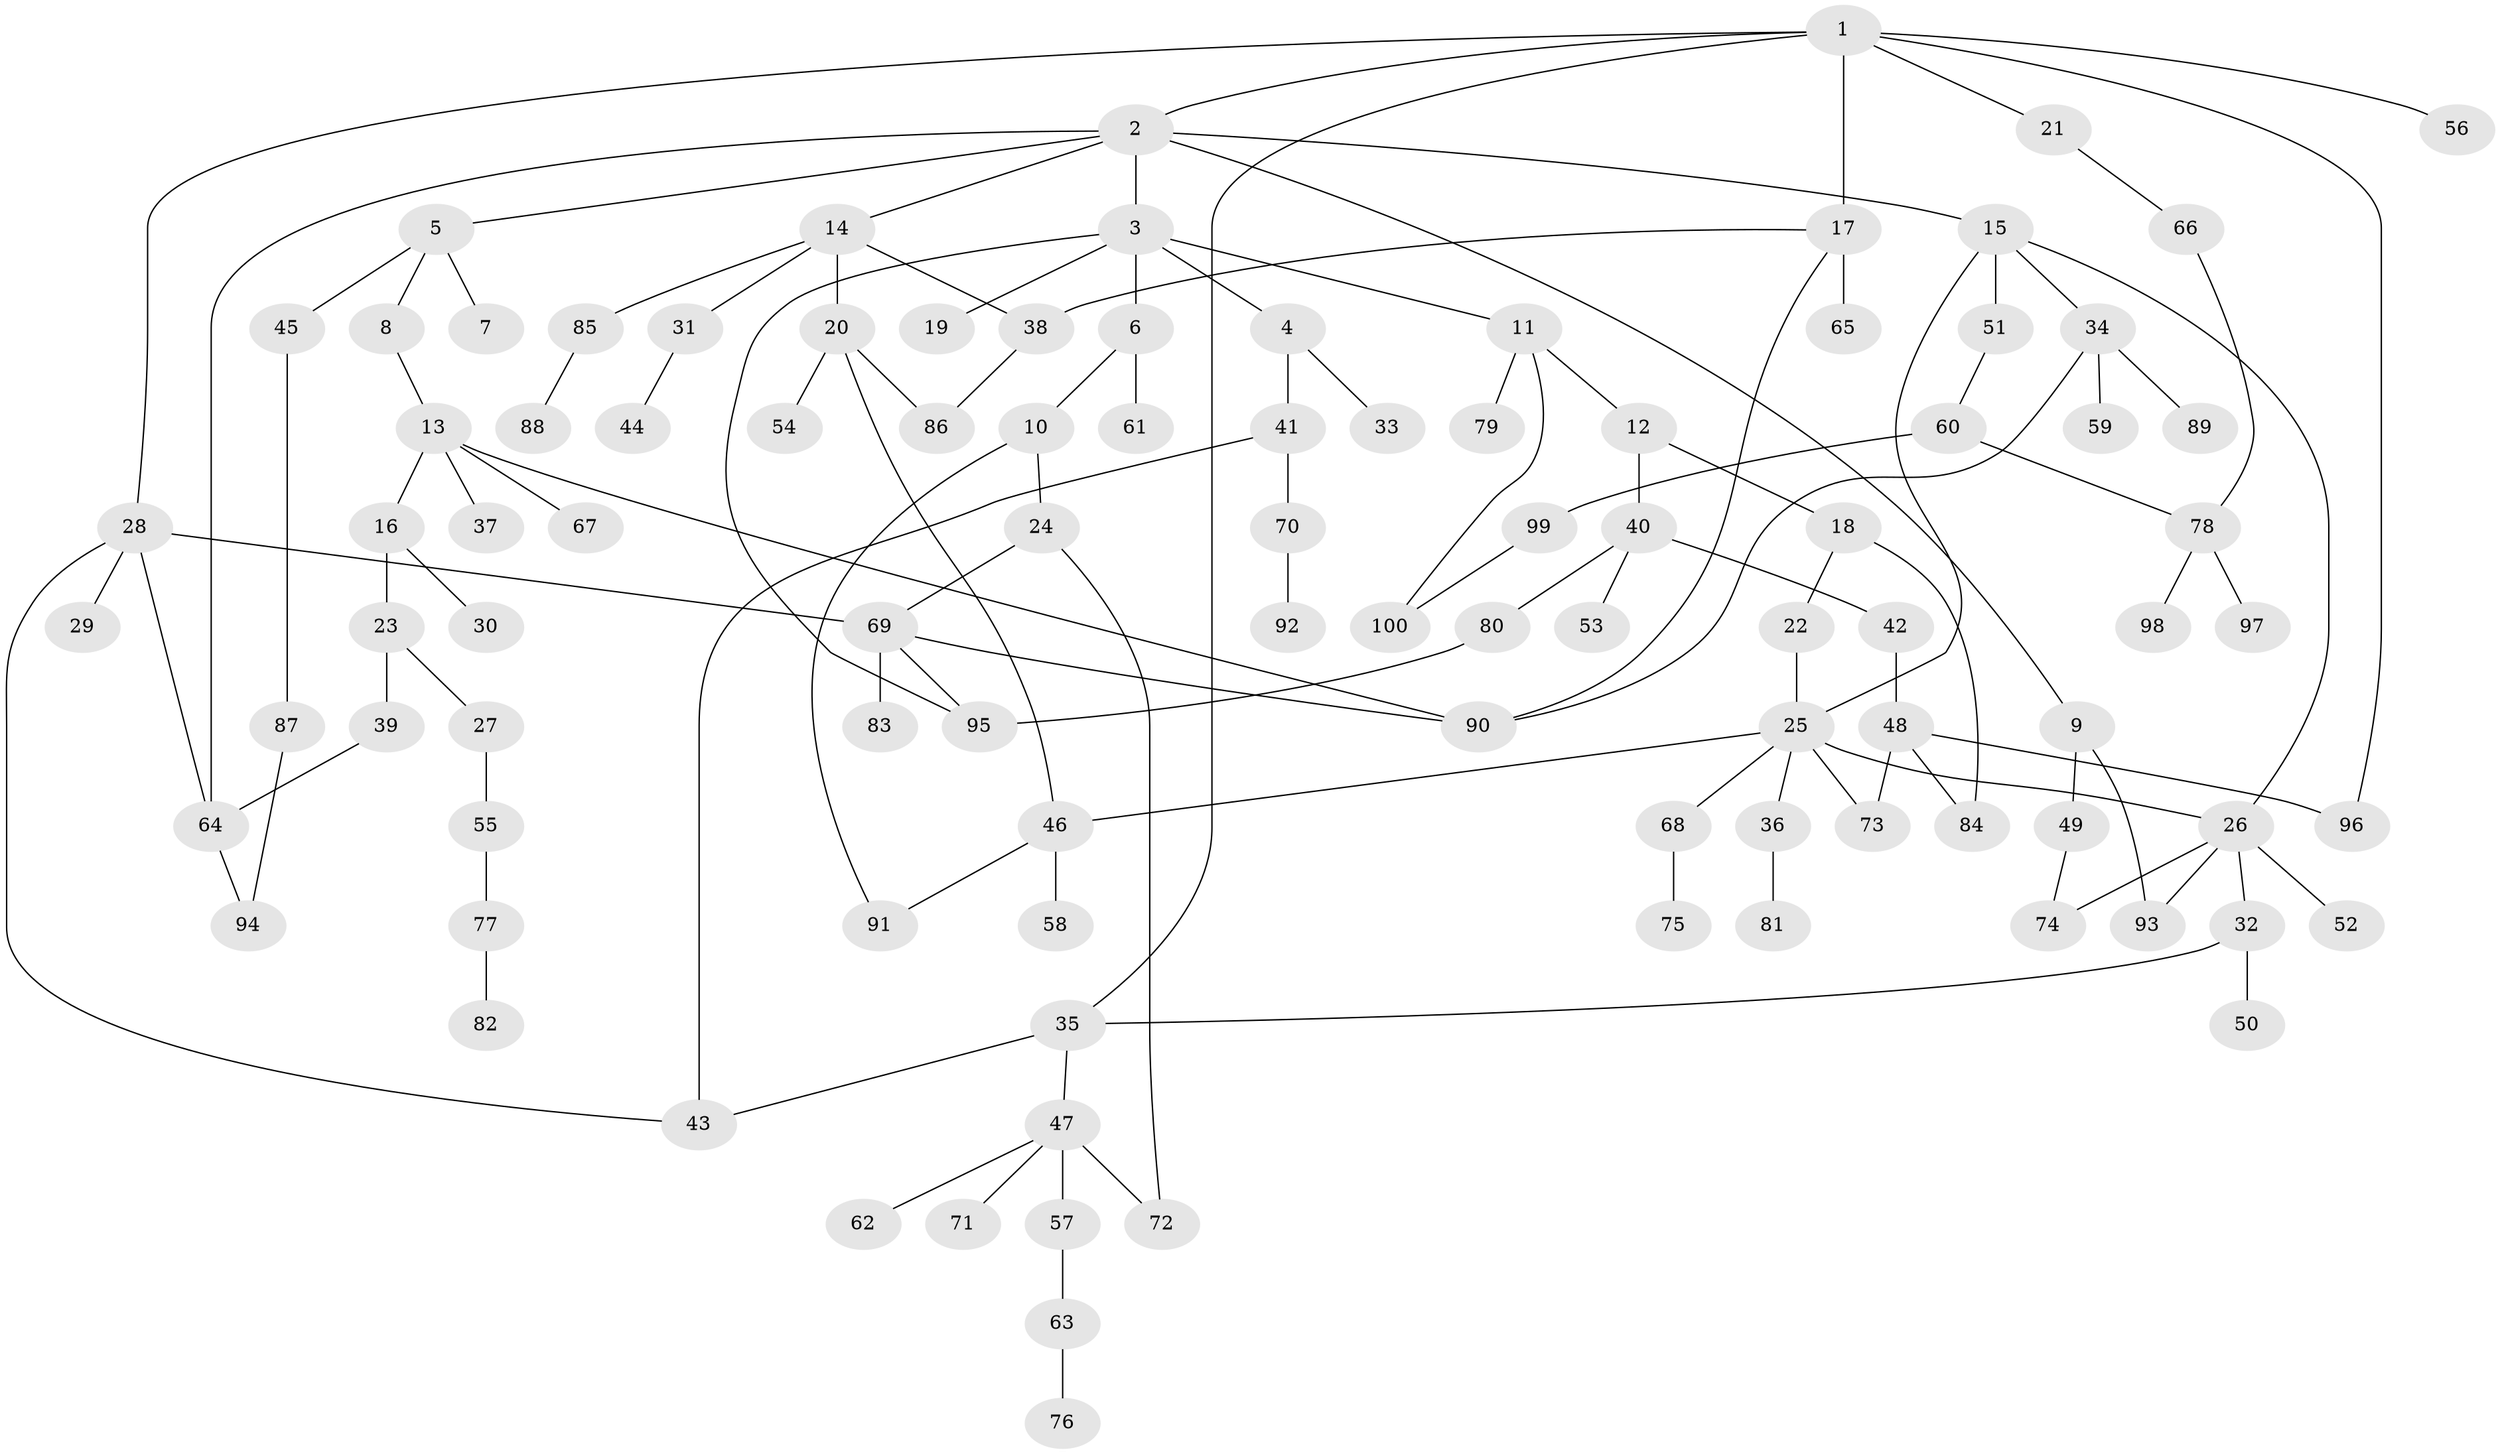 // Generated by graph-tools (version 1.1) at 2025/38/02/21/25 10:38:51]
// undirected, 100 vertices, 125 edges
graph export_dot {
graph [start="1"]
  node [color=gray90,style=filled];
  1;
  2;
  3;
  4;
  5;
  6;
  7;
  8;
  9;
  10;
  11;
  12;
  13;
  14;
  15;
  16;
  17;
  18;
  19;
  20;
  21;
  22;
  23;
  24;
  25;
  26;
  27;
  28;
  29;
  30;
  31;
  32;
  33;
  34;
  35;
  36;
  37;
  38;
  39;
  40;
  41;
  42;
  43;
  44;
  45;
  46;
  47;
  48;
  49;
  50;
  51;
  52;
  53;
  54;
  55;
  56;
  57;
  58;
  59;
  60;
  61;
  62;
  63;
  64;
  65;
  66;
  67;
  68;
  69;
  70;
  71;
  72;
  73;
  74;
  75;
  76;
  77;
  78;
  79;
  80;
  81;
  82;
  83;
  84;
  85;
  86;
  87;
  88;
  89;
  90;
  91;
  92;
  93;
  94;
  95;
  96;
  97;
  98;
  99;
  100;
  1 -- 2;
  1 -- 17;
  1 -- 21;
  1 -- 28;
  1 -- 56;
  1 -- 35;
  1 -- 96;
  2 -- 3;
  2 -- 5;
  2 -- 9;
  2 -- 14;
  2 -- 15;
  2 -- 64;
  3 -- 4;
  3 -- 6;
  3 -- 11;
  3 -- 19;
  3 -- 95;
  4 -- 33;
  4 -- 41;
  5 -- 7;
  5 -- 8;
  5 -- 45;
  6 -- 10;
  6 -- 61;
  8 -- 13;
  9 -- 49;
  9 -- 93;
  10 -- 24;
  10 -- 91;
  11 -- 12;
  11 -- 79;
  11 -- 100;
  12 -- 18;
  12 -- 40;
  13 -- 16;
  13 -- 37;
  13 -- 67;
  13 -- 90;
  14 -- 20;
  14 -- 31;
  14 -- 38;
  14 -- 85;
  15 -- 34;
  15 -- 51;
  15 -- 26;
  15 -- 25;
  16 -- 23;
  16 -- 30;
  17 -- 65;
  17 -- 90;
  17 -- 38;
  18 -- 22;
  18 -- 84;
  20 -- 46;
  20 -- 54;
  20 -- 86;
  21 -- 66;
  22 -- 25;
  23 -- 27;
  23 -- 39;
  24 -- 69;
  24 -- 72;
  25 -- 26;
  25 -- 36;
  25 -- 68;
  25 -- 73;
  25 -- 46;
  26 -- 32;
  26 -- 52;
  26 -- 93;
  26 -- 74;
  27 -- 55;
  28 -- 29;
  28 -- 43;
  28 -- 64;
  28 -- 69;
  31 -- 44;
  32 -- 35;
  32 -- 50;
  34 -- 59;
  34 -- 89;
  34 -- 90;
  35 -- 43;
  35 -- 47;
  36 -- 81;
  38 -- 86;
  39 -- 64;
  40 -- 42;
  40 -- 53;
  40 -- 80;
  41 -- 70;
  41 -- 43;
  42 -- 48;
  45 -- 87;
  46 -- 58;
  46 -- 91;
  47 -- 57;
  47 -- 62;
  47 -- 71;
  47 -- 72;
  48 -- 73;
  48 -- 84;
  48 -- 96;
  49 -- 74;
  51 -- 60;
  55 -- 77;
  57 -- 63;
  60 -- 78;
  60 -- 99;
  63 -- 76;
  64 -- 94;
  66 -- 78;
  68 -- 75;
  69 -- 83;
  69 -- 90;
  69 -- 95;
  70 -- 92;
  77 -- 82;
  78 -- 97;
  78 -- 98;
  80 -- 95;
  85 -- 88;
  87 -- 94;
  99 -- 100;
}
